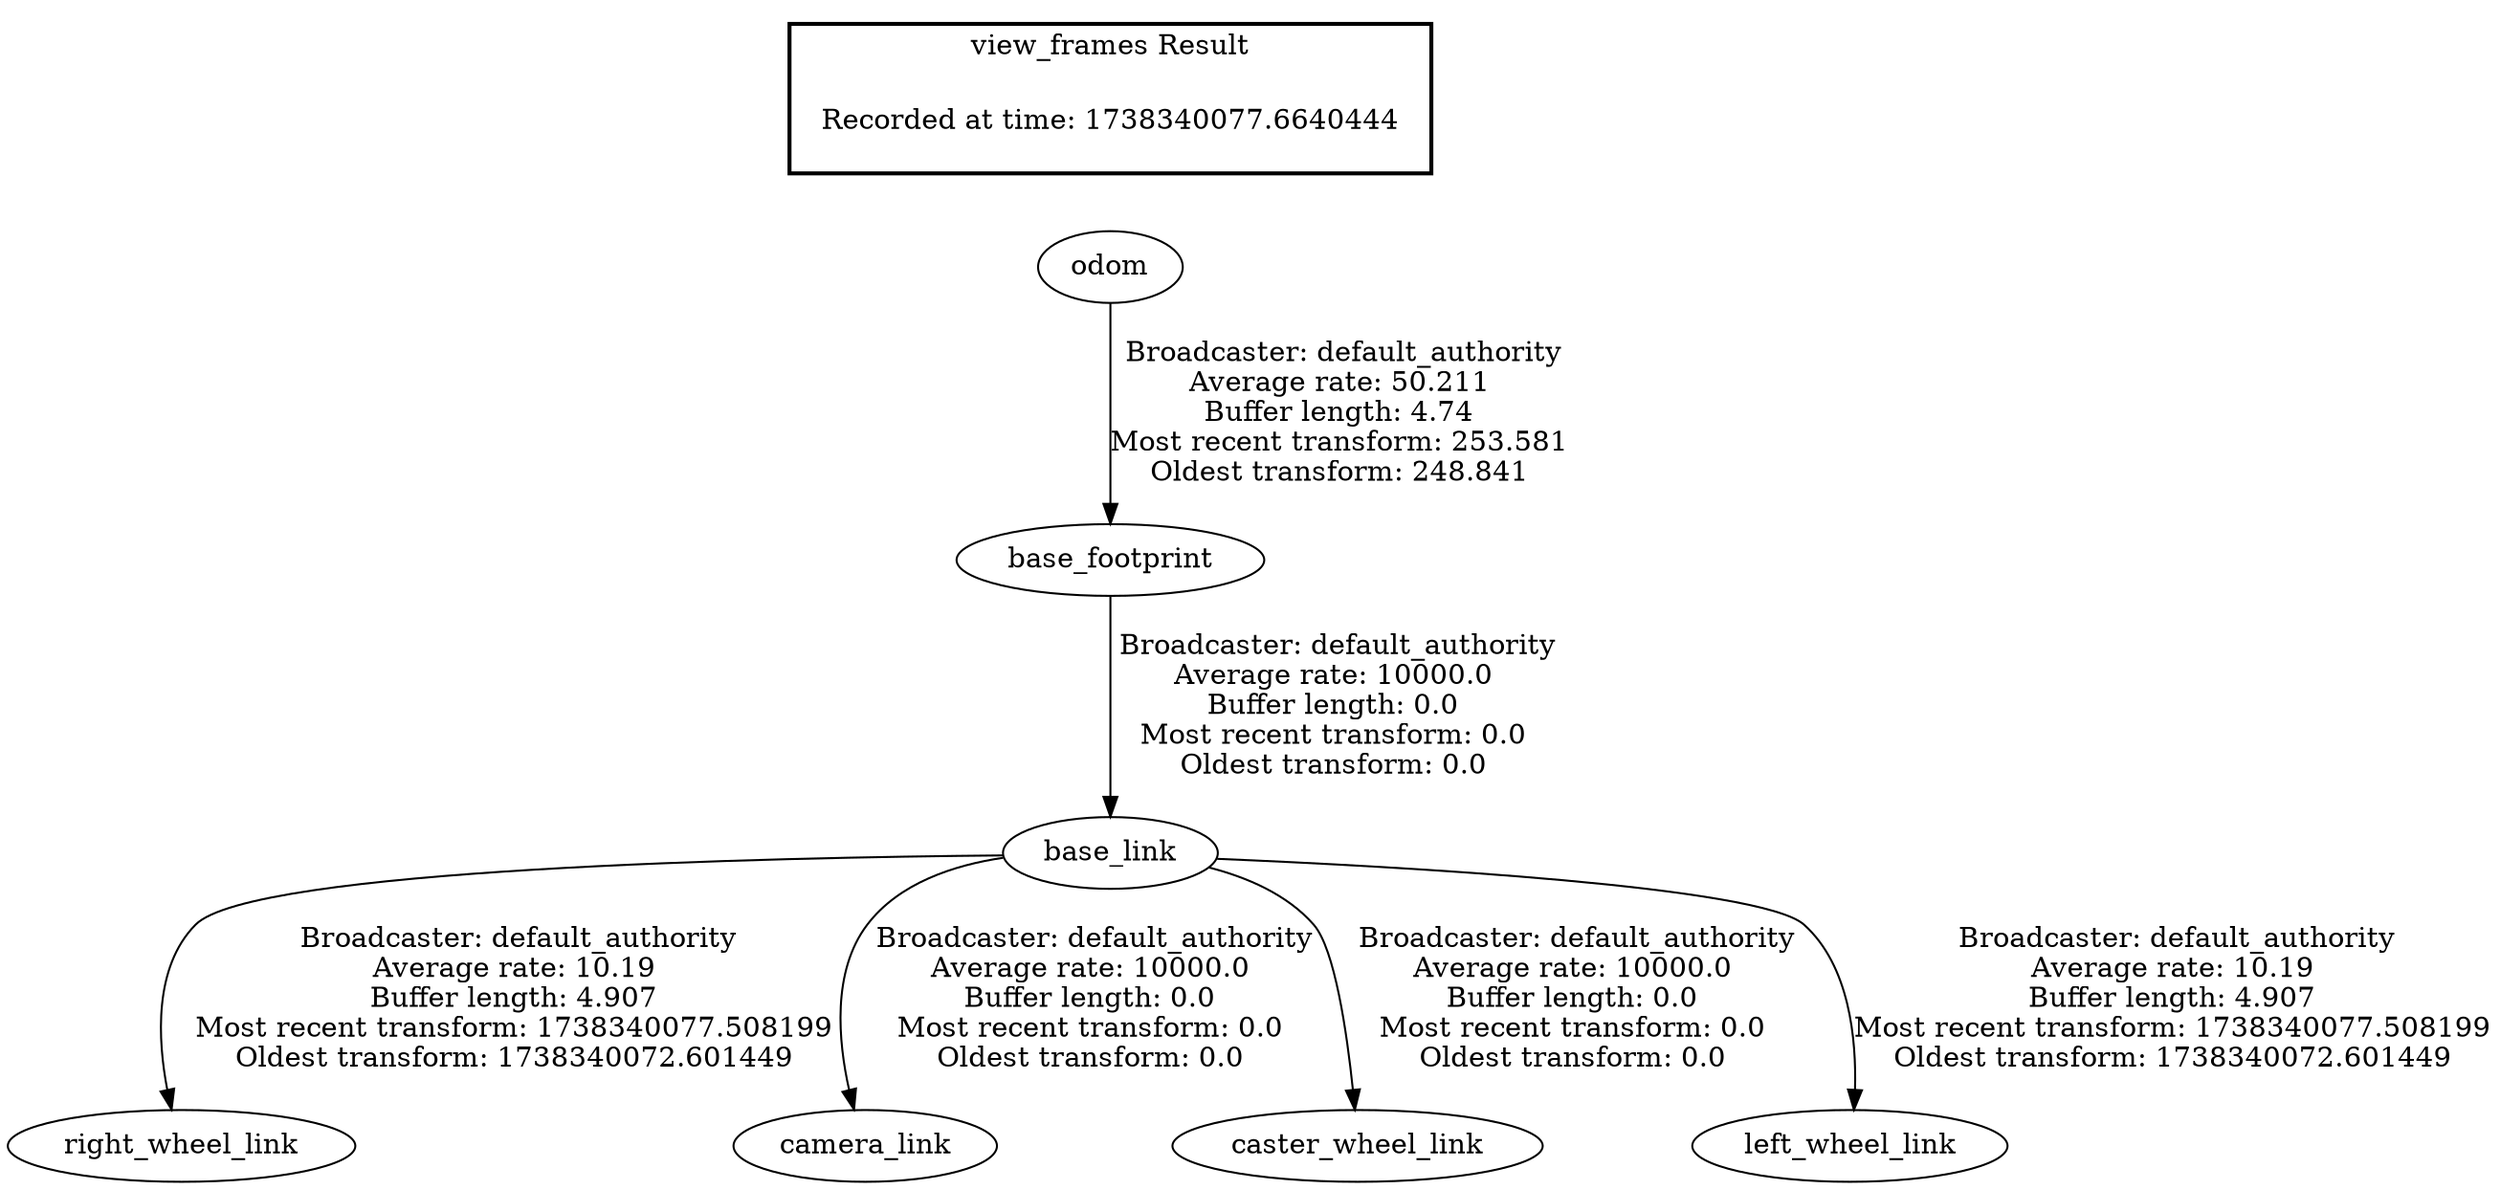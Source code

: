 digraph G {
"base_link" -> "right_wheel_link"[label=" Broadcaster: default_authority\nAverage rate: 10.19\nBuffer length: 4.907\nMost recent transform: 1738340077.508199\nOldest transform: 1738340072.601449\n"];
"odom" -> "base_footprint"[label=" Broadcaster: default_authority\nAverage rate: 50.211\nBuffer length: 4.74\nMost recent transform: 253.581\nOldest transform: 248.841\n"];
"base_link" -> "camera_link"[label=" Broadcaster: default_authority\nAverage rate: 10000.0\nBuffer length: 0.0\nMost recent transform: 0.0\nOldest transform: 0.0\n"];
"base_footprint" -> "base_link"[label=" Broadcaster: default_authority\nAverage rate: 10000.0\nBuffer length: 0.0\nMost recent transform: 0.0\nOldest transform: 0.0\n"];
"base_link" -> "caster_wheel_link"[label=" Broadcaster: default_authority\nAverage rate: 10000.0\nBuffer length: 0.0\nMost recent transform: 0.0\nOldest transform: 0.0\n"];
"base_link" -> "left_wheel_link"[label=" Broadcaster: default_authority\nAverage rate: 10.19\nBuffer length: 4.907\nMost recent transform: 1738340077.508199\nOldest transform: 1738340072.601449\n"];
edge [style=invis];
 subgraph cluster_legend { style=bold; color=black; label ="view_frames Result";
"Recorded at time: 1738340077.6640444"[ shape=plaintext ] ;
}->"odom";
}